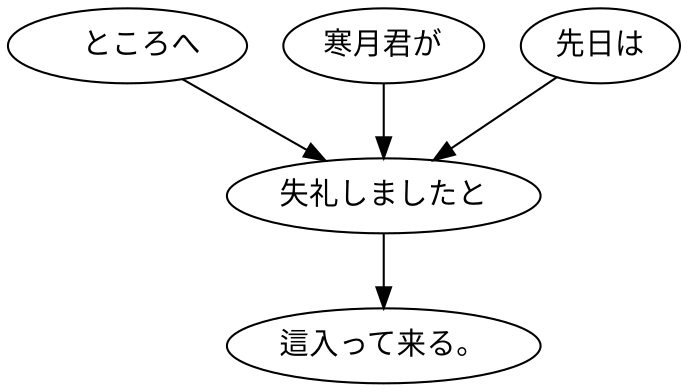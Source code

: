 digraph graph1008 {
	node0 [label="　ところへ"];
	node1 [label="寒月君が"];
	node2 [label="先日は"];
	node3 [label="失礼しましたと"];
	node4 [label="這入って来る。"];
	node0 -> node3;
	node1 -> node3;
	node2 -> node3;
	node3 -> node4;
}
